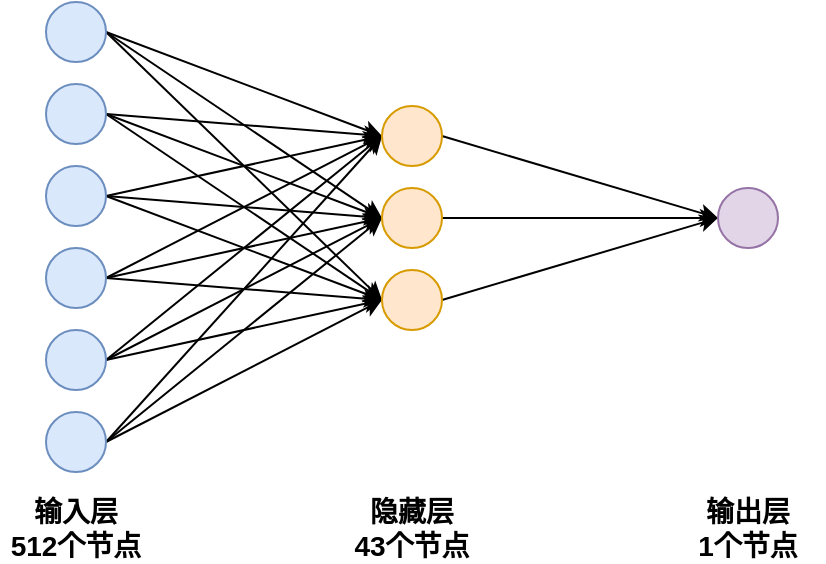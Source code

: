 <mxfile version="17.1.5" type="github"><diagram id="1My-75l2QFC5wA1TiG-Z" name="Page-1"><mxGraphModel dx="1038" dy="579" grid="0" gridSize="10" guides="1" tooltips="1" connect="1" arrows="1" fold="1" page="1" pageScale="1" pageWidth="827" pageHeight="1169" math="0" shadow="0"><root><mxCell id="0"/><mxCell id="1" parent="0"/><mxCell id="CN9OSLWW3peT-5vD9-9u-15" style="edgeStyle=none;rounded=0;orthogonalLoop=1;jettySize=auto;html=1;exitX=1;exitY=0.5;exitDx=0;exitDy=0;entryX=0;entryY=0.5;entryDx=0;entryDy=0;" edge="1" parent="1" source="CN9OSLWW3peT-5vD9-9u-1" target="CN9OSLWW3peT-5vD9-9u-7"><mxGeometry relative="1" as="geometry"/></mxCell><mxCell id="CN9OSLWW3peT-5vD9-9u-22" style="edgeStyle=none;rounded=0;orthogonalLoop=1;jettySize=auto;html=1;exitX=1;exitY=0.5;exitDx=0;exitDy=0;entryX=0;entryY=0.5;entryDx=0;entryDy=0;" edge="1" parent="1" source="CN9OSLWW3peT-5vD9-9u-1" target="CN9OSLWW3peT-5vD9-9u-8"><mxGeometry relative="1" as="geometry"/></mxCell><mxCell id="CN9OSLWW3peT-5vD9-9u-29" style="edgeStyle=none;rounded=0;orthogonalLoop=1;jettySize=auto;html=1;exitX=1;exitY=0.5;exitDx=0;exitDy=0;entryX=0;entryY=0.5;entryDx=0;entryDy=0;" edge="1" parent="1" source="CN9OSLWW3peT-5vD9-9u-1" target="CN9OSLWW3peT-5vD9-9u-9"><mxGeometry relative="1" as="geometry"/></mxCell><mxCell id="CN9OSLWW3peT-5vD9-9u-1" value="" style="ellipse;whiteSpace=wrap;html=1;aspect=fixed;fillColor=#dae8fc;strokeColor=#6c8ebf;" vertex="1" parent="1"><mxGeometry x="200" y="150" width="30" height="30" as="geometry"/></mxCell><mxCell id="CN9OSLWW3peT-5vD9-9u-16" style="edgeStyle=none;rounded=0;orthogonalLoop=1;jettySize=auto;html=1;exitX=1;exitY=0.5;exitDx=0;exitDy=0;entryX=0;entryY=0.5;entryDx=0;entryDy=0;" edge="1" parent="1" source="CN9OSLWW3peT-5vD9-9u-2" target="CN9OSLWW3peT-5vD9-9u-7"><mxGeometry relative="1" as="geometry"/></mxCell><mxCell id="CN9OSLWW3peT-5vD9-9u-24" style="edgeStyle=none;rounded=0;orthogonalLoop=1;jettySize=auto;html=1;exitX=1;exitY=0.5;exitDx=0;exitDy=0;entryX=0;entryY=0.5;entryDx=0;entryDy=0;" edge="1" parent="1" source="CN9OSLWW3peT-5vD9-9u-2" target="CN9OSLWW3peT-5vD9-9u-8"><mxGeometry relative="1" as="geometry"/></mxCell><mxCell id="CN9OSLWW3peT-5vD9-9u-30" style="edgeStyle=none;rounded=0;orthogonalLoop=1;jettySize=auto;html=1;exitX=1;exitY=0.5;exitDx=0;exitDy=0;entryX=0;entryY=0.5;entryDx=0;entryDy=0;" edge="1" parent="1" source="CN9OSLWW3peT-5vD9-9u-2" target="CN9OSLWW3peT-5vD9-9u-9"><mxGeometry relative="1" as="geometry"/></mxCell><mxCell id="CN9OSLWW3peT-5vD9-9u-2" value="" style="ellipse;whiteSpace=wrap;html=1;aspect=fixed;fillColor=#dae8fc;strokeColor=#6c8ebf;" vertex="1" parent="1"><mxGeometry x="200" y="191" width="30" height="30" as="geometry"/></mxCell><mxCell id="CN9OSLWW3peT-5vD9-9u-18" style="edgeStyle=none;rounded=0;orthogonalLoop=1;jettySize=auto;html=1;exitX=1;exitY=0.5;exitDx=0;exitDy=0;entryX=0;entryY=0.5;entryDx=0;entryDy=0;" edge="1" parent="1" source="CN9OSLWW3peT-5vD9-9u-3" target="CN9OSLWW3peT-5vD9-9u-7"><mxGeometry relative="1" as="geometry"/></mxCell><mxCell id="CN9OSLWW3peT-5vD9-9u-25" style="edgeStyle=none;rounded=0;orthogonalLoop=1;jettySize=auto;html=1;exitX=1;exitY=0.5;exitDx=0;exitDy=0;entryX=0;entryY=0.5;entryDx=0;entryDy=0;" edge="1" parent="1" source="CN9OSLWW3peT-5vD9-9u-3" target="CN9OSLWW3peT-5vD9-9u-8"><mxGeometry relative="1" as="geometry"/></mxCell><mxCell id="CN9OSLWW3peT-5vD9-9u-31" style="edgeStyle=none;rounded=0;orthogonalLoop=1;jettySize=auto;html=1;exitX=1;exitY=0.5;exitDx=0;exitDy=0;entryX=0;entryY=0.5;entryDx=0;entryDy=0;" edge="1" parent="1" source="CN9OSLWW3peT-5vD9-9u-3" target="CN9OSLWW3peT-5vD9-9u-9"><mxGeometry relative="1" as="geometry"/></mxCell><mxCell id="CN9OSLWW3peT-5vD9-9u-3" value="" style="ellipse;whiteSpace=wrap;html=1;aspect=fixed;fillColor=#dae8fc;strokeColor=#6c8ebf;" vertex="1" parent="1"><mxGeometry x="200" y="232" width="30" height="30" as="geometry"/></mxCell><mxCell id="CN9OSLWW3peT-5vD9-9u-19" style="edgeStyle=none;rounded=0;orthogonalLoop=1;jettySize=auto;html=1;exitX=1;exitY=0.5;exitDx=0;exitDy=0;entryX=0;entryY=0.5;entryDx=0;entryDy=0;" edge="1" parent="1" source="CN9OSLWW3peT-5vD9-9u-4" target="CN9OSLWW3peT-5vD9-9u-7"><mxGeometry relative="1" as="geometry"/></mxCell><mxCell id="CN9OSLWW3peT-5vD9-9u-26" style="edgeStyle=none;rounded=0;orthogonalLoop=1;jettySize=auto;html=1;exitX=1;exitY=0.5;exitDx=0;exitDy=0;entryX=0;entryY=0.5;entryDx=0;entryDy=0;" edge="1" parent="1" source="CN9OSLWW3peT-5vD9-9u-4" target="CN9OSLWW3peT-5vD9-9u-8"><mxGeometry relative="1" as="geometry"/></mxCell><mxCell id="CN9OSLWW3peT-5vD9-9u-33" style="edgeStyle=none;rounded=0;orthogonalLoop=1;jettySize=auto;html=1;exitX=1;exitY=0.5;exitDx=0;exitDy=0;entryX=0;entryY=0.5;entryDx=0;entryDy=0;" edge="1" parent="1" source="CN9OSLWW3peT-5vD9-9u-4" target="CN9OSLWW3peT-5vD9-9u-9"><mxGeometry relative="1" as="geometry"/></mxCell><mxCell id="CN9OSLWW3peT-5vD9-9u-4" value="" style="ellipse;whiteSpace=wrap;html=1;aspect=fixed;fillColor=#dae8fc;strokeColor=#6c8ebf;" vertex="1" parent="1"><mxGeometry x="200" y="273" width="30" height="30" as="geometry"/></mxCell><mxCell id="CN9OSLWW3peT-5vD9-9u-20" style="edgeStyle=none;rounded=0;orthogonalLoop=1;jettySize=auto;html=1;exitX=1;exitY=0.5;exitDx=0;exitDy=0;entryX=0;entryY=0.5;entryDx=0;entryDy=0;" edge="1" parent="1" source="CN9OSLWW3peT-5vD9-9u-5" target="CN9OSLWW3peT-5vD9-9u-7"><mxGeometry relative="1" as="geometry"/></mxCell><mxCell id="CN9OSLWW3peT-5vD9-9u-27" style="edgeStyle=none;rounded=0;orthogonalLoop=1;jettySize=auto;html=1;exitX=1;exitY=0.5;exitDx=0;exitDy=0;entryX=0;entryY=0.5;entryDx=0;entryDy=0;" edge="1" parent="1" source="CN9OSLWW3peT-5vD9-9u-5" target="CN9OSLWW3peT-5vD9-9u-8"><mxGeometry relative="1" as="geometry"/></mxCell><mxCell id="CN9OSLWW3peT-5vD9-9u-34" style="edgeStyle=none;rounded=0;orthogonalLoop=1;jettySize=auto;html=1;exitX=1;exitY=0.5;exitDx=0;exitDy=0;entryX=0;entryY=0.5;entryDx=0;entryDy=0;" edge="1" parent="1" source="CN9OSLWW3peT-5vD9-9u-5" target="CN9OSLWW3peT-5vD9-9u-9"><mxGeometry relative="1" as="geometry"/></mxCell><mxCell id="CN9OSLWW3peT-5vD9-9u-5" value="" style="ellipse;whiteSpace=wrap;html=1;aspect=fixed;fillColor=#dae8fc;strokeColor=#6c8ebf;" vertex="1" parent="1"><mxGeometry x="200" y="314" width="30" height="30" as="geometry"/></mxCell><mxCell id="CN9OSLWW3peT-5vD9-9u-21" style="edgeStyle=none;rounded=0;orthogonalLoop=1;jettySize=auto;html=1;exitX=1;exitY=0.5;exitDx=0;exitDy=0;entryX=0;entryY=0.5;entryDx=0;entryDy=0;" edge="1" parent="1" source="CN9OSLWW3peT-5vD9-9u-6" target="CN9OSLWW3peT-5vD9-9u-7"><mxGeometry relative="1" as="geometry"/></mxCell><mxCell id="CN9OSLWW3peT-5vD9-9u-28" style="edgeStyle=none;rounded=0;orthogonalLoop=1;jettySize=auto;html=1;exitX=1;exitY=0.5;exitDx=0;exitDy=0;entryX=0;entryY=0.5;entryDx=0;entryDy=0;" edge="1" parent="1" source="CN9OSLWW3peT-5vD9-9u-6" target="CN9OSLWW3peT-5vD9-9u-8"><mxGeometry relative="1" as="geometry"/></mxCell><mxCell id="CN9OSLWW3peT-5vD9-9u-35" style="edgeStyle=none;rounded=0;orthogonalLoop=1;jettySize=auto;html=1;exitX=1;exitY=0.5;exitDx=0;exitDy=0;entryX=0;entryY=0.5;entryDx=0;entryDy=0;" edge="1" parent="1" source="CN9OSLWW3peT-5vD9-9u-6" target="CN9OSLWW3peT-5vD9-9u-9"><mxGeometry relative="1" as="geometry"/></mxCell><mxCell id="CN9OSLWW3peT-5vD9-9u-6" value="" style="ellipse;whiteSpace=wrap;html=1;aspect=fixed;fillColor=#dae8fc;strokeColor=#6c8ebf;" vertex="1" parent="1"><mxGeometry x="200" y="355" width="30" height="30" as="geometry"/></mxCell><mxCell id="CN9OSLWW3peT-5vD9-9u-36" style="edgeStyle=none;rounded=0;orthogonalLoop=1;jettySize=auto;html=1;exitX=1;exitY=0.5;exitDx=0;exitDy=0;entryX=0;entryY=0.5;entryDx=0;entryDy=0;" edge="1" parent="1" source="CN9OSLWW3peT-5vD9-9u-7" target="CN9OSLWW3peT-5vD9-9u-10"><mxGeometry relative="1" as="geometry"/></mxCell><mxCell id="CN9OSLWW3peT-5vD9-9u-7" value="" style="ellipse;whiteSpace=wrap;html=1;aspect=fixed;fillColor=#ffe6cc;strokeColor=#d79b00;" vertex="1" parent="1"><mxGeometry x="368" y="202" width="30" height="30" as="geometry"/></mxCell><mxCell id="CN9OSLWW3peT-5vD9-9u-37" style="edgeStyle=none;rounded=0;orthogonalLoop=1;jettySize=auto;html=1;exitX=1;exitY=0.5;exitDx=0;exitDy=0;entryX=0;entryY=0.5;entryDx=0;entryDy=0;" edge="1" parent="1" source="CN9OSLWW3peT-5vD9-9u-8" target="CN9OSLWW3peT-5vD9-9u-10"><mxGeometry relative="1" as="geometry"/></mxCell><mxCell id="CN9OSLWW3peT-5vD9-9u-8" value="" style="ellipse;whiteSpace=wrap;html=1;aspect=fixed;fillColor=#ffe6cc;strokeColor=#d79b00;" vertex="1" parent="1"><mxGeometry x="368" y="243" width="30" height="30" as="geometry"/></mxCell><mxCell id="CN9OSLWW3peT-5vD9-9u-38" style="edgeStyle=none;rounded=0;orthogonalLoop=1;jettySize=auto;html=1;exitX=1;exitY=0.5;exitDx=0;exitDy=0;entryX=0;entryY=0.5;entryDx=0;entryDy=0;" edge="1" parent="1" source="CN9OSLWW3peT-5vD9-9u-9" target="CN9OSLWW3peT-5vD9-9u-10"><mxGeometry relative="1" as="geometry"/></mxCell><mxCell id="CN9OSLWW3peT-5vD9-9u-9" value="" style="ellipse;whiteSpace=wrap;html=1;aspect=fixed;fillColor=#ffe6cc;strokeColor=#d79b00;" vertex="1" parent="1"><mxGeometry x="368" y="284" width="30" height="30" as="geometry"/></mxCell><mxCell id="CN9OSLWW3peT-5vD9-9u-10" value="" style="ellipse;whiteSpace=wrap;html=1;aspect=fixed;fillColor=#e1d5e7;strokeColor=#9673a6;" vertex="1" parent="1"><mxGeometry x="536" y="243" width="30" height="30" as="geometry"/></mxCell><mxCell id="CN9OSLWW3peT-5vD9-9u-39" value="&lt;font style=&quot;font-size: 14px;&quot;&gt;输入层&lt;br style=&quot;font-size: 14px;&quot;&gt;512个节点&lt;/font&gt;" style="text;html=1;strokeColor=none;fillColor=none;align=center;verticalAlign=middle;whiteSpace=wrap;rounded=0;fontSize=14;fontStyle=1" vertex="1" parent="1"><mxGeometry x="177" y="398" width="76" height="30" as="geometry"/></mxCell><mxCell id="CN9OSLWW3peT-5vD9-9u-40" value="&lt;font style=&quot;font-size: 14px&quot;&gt;隐藏层&lt;br style=&quot;font-size: 14px&quot;&gt;43个节点&lt;/font&gt;" style="text;html=1;strokeColor=none;fillColor=none;align=center;verticalAlign=middle;whiteSpace=wrap;rounded=0;fontSize=14;fontStyle=1" vertex="1" parent="1"><mxGeometry x="345" y="398" width="76" height="30" as="geometry"/></mxCell><mxCell id="CN9OSLWW3peT-5vD9-9u-41" value="&lt;font style=&quot;font-size: 14px&quot;&gt;输出层&lt;br style=&quot;font-size: 14px&quot;&gt;1个节点&lt;/font&gt;" style="text;html=1;strokeColor=none;fillColor=none;align=center;verticalAlign=middle;whiteSpace=wrap;rounded=0;fontSize=14;fontStyle=1" vertex="1" parent="1"><mxGeometry x="513" y="398" width="76" height="30" as="geometry"/></mxCell></root></mxGraphModel></diagram></mxfile>